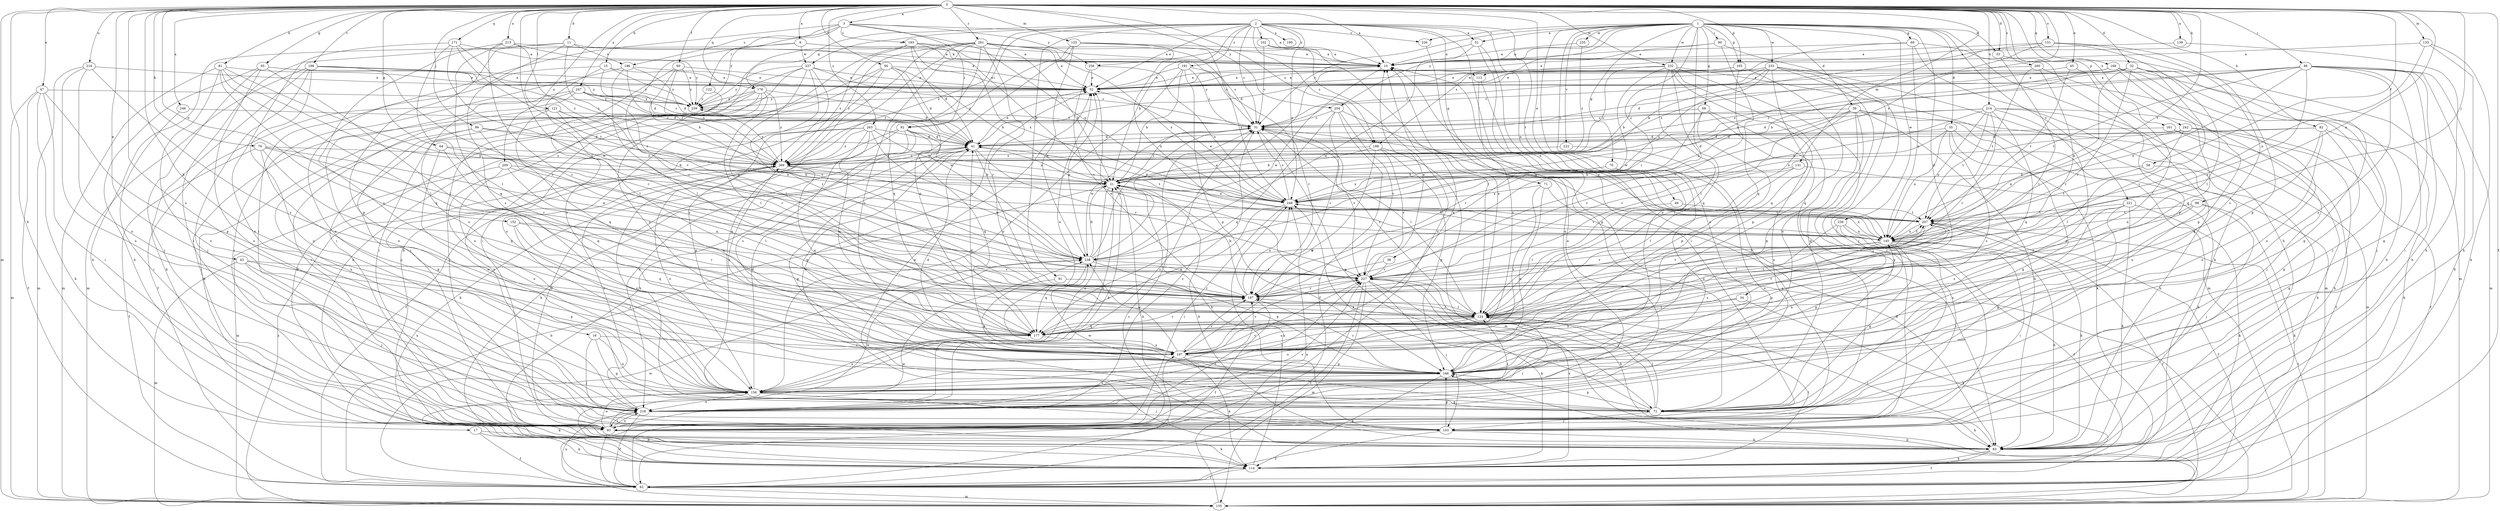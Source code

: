 strict digraph  {
0;
1;
2;
3;
6;
10;
11;
15;
16;
17;
21;
31;
32;
33;
34;
35;
38;
39;
41;
43;
45;
47;
49;
51;
52;
56;
58;
60;
62;
64;
65;
68;
69;
70;
71;
72;
76;
81;
82;
83;
86;
90;
91;
92;
93;
96;
98;
102;
103;
112;
114;
121;
122;
124;
125;
131;
133;
135;
139;
145;
151;
152;
156;
161;
165;
166;
169;
171;
176;
177;
187;
188;
190;
191;
193;
196;
197;
198;
207;
209;
213;
214;
216;
218;
221;
222;
226;
227;
232;
233;
235;
236;
237;
238;
242;
246;
247;
248;
254;
256;
259;
260;
261;
263;
269;
0 -> 3  [label=a];
0 -> 6  [label=a];
0 -> 10  [label=a];
0 -> 11  [label=b];
0 -> 15  [label=b];
0 -> 16  [label=b];
0 -> 17  [label=b];
0 -> 32  [label=d];
0 -> 33  [label=d];
0 -> 43  [label=e];
0 -> 45  [label=e];
0 -> 47  [label=e];
0 -> 49  [label=e];
0 -> 56  [label=f];
0 -> 58  [label=f];
0 -> 60  [label=f];
0 -> 62  [label=f];
0 -> 64  [label=g];
0 -> 65  [label=g];
0 -> 76  [label=h];
0 -> 81  [label=h];
0 -> 82  [label=h];
0 -> 86  [label=i];
0 -> 96  [label=j];
0 -> 98  [label=j];
0 -> 112  [label=k];
0 -> 121  [label=l];
0 -> 125  [label=m];
0 -> 131  [label=m];
0 -> 133  [label=m];
0 -> 135  [label=m];
0 -> 139  [label=n];
0 -> 145  [label=n];
0 -> 151  [label=o];
0 -> 152  [label=o];
0 -> 156  [label=o];
0 -> 161  [label=p];
0 -> 165  [label=p];
0 -> 169  [label=q];
0 -> 171  [label=q];
0 -> 176  [label=q];
0 -> 187  [label=r];
0 -> 188  [label=s];
0 -> 198  [label=t];
0 -> 207  [label=t];
0 -> 209  [label=u];
0 -> 213  [label=u];
0 -> 214  [label=u];
0 -> 216  [label=u];
0 -> 232  [label=w];
0 -> 242  [label=x];
0 -> 246  [label=x];
0 -> 247  [label=x];
0 -> 248  [label=x];
0 -> 254  [label=y];
0 -> 260  [label=z];
0 -> 261  [label=z];
0 -> 263  [label=z];
1 -> 31  [label=c];
1 -> 33  [label=d];
1 -> 34  [label=d];
1 -> 35  [label=d];
1 -> 38  [label=d];
1 -> 39  [label=d];
1 -> 51  [label=e];
1 -> 68  [label=g];
1 -> 69  [label=g];
1 -> 70  [label=g];
1 -> 83  [label=h];
1 -> 90  [label=i];
1 -> 156  [label=o];
1 -> 165  [label=p];
1 -> 187  [label=r];
1 -> 188  [label=s];
1 -> 218  [label=u];
1 -> 221  [label=v];
1 -> 222  [label=v];
1 -> 226  [label=v];
1 -> 232  [label=w];
1 -> 233  [label=w];
1 -> 235  [label=w];
1 -> 236  [label=w];
1 -> 254  [label=y];
2 -> 21  [label=b];
2 -> 31  [label=c];
2 -> 51  [label=e];
2 -> 52  [label=e];
2 -> 71  [label=g];
2 -> 72  [label=g];
2 -> 91  [label=i];
2 -> 92  [label=i];
2 -> 102  [label=j];
2 -> 145  [label=n];
2 -> 176  [label=q];
2 -> 188  [label=s];
2 -> 190  [label=s];
2 -> 191  [label=s];
2 -> 207  [label=t];
2 -> 226  [label=v];
2 -> 237  [label=w];
2 -> 248  [label=x];
2 -> 256  [label=y];
2 -> 269  [label=z];
3 -> 10  [label=a];
3 -> 92  [label=i];
3 -> 93  [label=i];
3 -> 122  [label=l];
3 -> 193  [label=s];
3 -> 196  [label=s];
3 -> 248  [label=x];
3 -> 256  [label=y];
3 -> 259  [label=y];
6 -> 10  [label=a];
6 -> 112  [label=k];
6 -> 114  [label=k];
6 -> 187  [label=r];
6 -> 237  [label=w];
10 -> 52  [label=e];
10 -> 238  [label=w];
11 -> 52  [label=e];
11 -> 93  [label=i];
11 -> 166  [label=p];
11 -> 196  [label=s];
11 -> 197  [label=s];
11 -> 227  [label=v];
15 -> 41  [label=d];
15 -> 52  [label=e];
15 -> 124  [label=l];
15 -> 156  [label=o];
15 -> 259  [label=y];
16 -> 72  [label=g];
16 -> 103  [label=j];
16 -> 156  [label=o];
16 -> 197  [label=s];
17 -> 62  [label=f];
17 -> 83  [label=h];
17 -> 114  [label=k];
21 -> 31  [label=c];
21 -> 83  [label=h];
21 -> 156  [label=o];
21 -> 248  [label=x];
31 -> 41  [label=d];
31 -> 72  [label=g];
31 -> 124  [label=l];
31 -> 227  [label=v];
31 -> 238  [label=w];
32 -> 21  [label=b];
32 -> 52  [label=e];
32 -> 72  [label=g];
32 -> 103  [label=j];
32 -> 145  [label=n];
32 -> 187  [label=r];
32 -> 227  [label=v];
32 -> 269  [label=z];
33 -> 124  [label=l];
33 -> 166  [label=p];
34 -> 114  [label=k];
34 -> 124  [label=l];
34 -> 197  [label=s];
35 -> 41  [label=d];
35 -> 72  [label=g];
35 -> 83  [label=h];
35 -> 145  [label=n];
35 -> 197  [label=s];
35 -> 227  [label=v];
38 -> 187  [label=r];
38 -> 227  [label=v];
39 -> 31  [label=c];
39 -> 72  [label=g];
39 -> 83  [label=h];
39 -> 114  [label=k];
39 -> 124  [label=l];
39 -> 135  [label=m];
39 -> 166  [label=p];
39 -> 187  [label=r];
39 -> 248  [label=x];
41 -> 52  [label=e];
41 -> 72  [label=g];
41 -> 83  [label=h];
41 -> 166  [label=p];
41 -> 187  [label=r];
41 -> 207  [label=t];
41 -> 227  [label=v];
41 -> 269  [label=z];
43 -> 103  [label=j];
43 -> 135  [label=m];
43 -> 166  [label=p];
43 -> 218  [label=u];
43 -> 227  [label=v];
45 -> 52  [label=e];
45 -> 124  [label=l];
45 -> 207  [label=t];
47 -> 62  [label=f];
47 -> 93  [label=i];
47 -> 114  [label=k];
47 -> 135  [label=m];
47 -> 166  [label=p];
47 -> 259  [label=y];
49 -> 124  [label=l];
49 -> 207  [label=t];
51 -> 10  [label=a];
51 -> 83  [label=h];
51 -> 93  [label=i];
51 -> 238  [label=w];
52 -> 259  [label=y];
56 -> 21  [label=b];
56 -> 41  [label=d];
56 -> 52  [label=e];
56 -> 83  [label=h];
56 -> 93  [label=i];
56 -> 156  [label=o];
56 -> 238  [label=w];
58 -> 21  [label=b];
58 -> 72  [label=g];
58 -> 207  [label=t];
60 -> 21  [label=b];
60 -> 52  [label=e];
60 -> 197  [label=s];
60 -> 259  [label=y];
60 -> 269  [label=z];
62 -> 21  [label=b];
62 -> 135  [label=m];
62 -> 197  [label=s];
62 -> 218  [label=u];
62 -> 238  [label=w];
64 -> 21  [label=b];
64 -> 156  [label=o];
64 -> 177  [label=q];
64 -> 269  [label=z];
65 -> 52  [label=e];
65 -> 83  [label=h];
65 -> 103  [label=j];
65 -> 124  [label=l];
65 -> 218  [label=u];
65 -> 259  [label=y];
68 -> 31  [label=c];
68 -> 93  [label=i];
68 -> 166  [label=p];
68 -> 187  [label=r];
68 -> 218  [label=u];
69 -> 10  [label=a];
69 -> 41  [label=d];
69 -> 114  [label=k];
69 -> 135  [label=m];
69 -> 145  [label=n];
70 -> 21  [label=b];
70 -> 156  [label=o];
70 -> 218  [label=u];
70 -> 248  [label=x];
71 -> 83  [label=h];
71 -> 166  [label=p];
71 -> 197  [label=s];
71 -> 248  [label=x];
72 -> 83  [label=h];
72 -> 103  [label=j];
72 -> 124  [label=l];
72 -> 166  [label=p];
72 -> 227  [label=v];
72 -> 238  [label=w];
72 -> 248  [label=x];
72 -> 269  [label=z];
76 -> 62  [label=f];
76 -> 166  [label=p];
76 -> 177  [label=q];
76 -> 227  [label=v];
76 -> 238  [label=w];
76 -> 269  [label=z];
81 -> 52  [label=e];
81 -> 124  [label=l];
81 -> 135  [label=m];
81 -> 145  [label=n];
81 -> 177  [label=q];
81 -> 218  [label=u];
81 -> 227  [label=v];
82 -> 41  [label=d];
82 -> 72  [label=g];
82 -> 114  [label=k];
82 -> 156  [label=o];
82 -> 177  [label=q];
82 -> 248  [label=x];
83 -> 21  [label=b];
83 -> 52  [label=e];
83 -> 62  [label=f];
83 -> 114  [label=k];
83 -> 124  [label=l];
86 -> 41  [label=d];
86 -> 52  [label=e];
86 -> 72  [label=g];
86 -> 83  [label=h];
86 -> 93  [label=i];
86 -> 114  [label=k];
86 -> 135  [label=m];
86 -> 145  [label=n];
86 -> 197  [label=s];
86 -> 207  [label=t];
86 -> 227  [label=v];
86 -> 269  [label=z];
90 -> 10  [label=a];
90 -> 52  [label=e];
90 -> 103  [label=j];
90 -> 177  [label=q];
91 -> 166  [label=p];
91 -> 187  [label=r];
92 -> 41  [label=d];
92 -> 62  [label=f];
92 -> 83  [label=h];
92 -> 114  [label=k];
92 -> 177  [label=q];
92 -> 218  [label=u];
92 -> 248  [label=x];
93 -> 31  [label=c];
93 -> 41  [label=d];
93 -> 62  [label=f];
93 -> 114  [label=k];
93 -> 156  [label=o];
93 -> 187  [label=r];
93 -> 218  [label=u];
93 -> 227  [label=v];
93 -> 238  [label=w];
96 -> 41  [label=d];
96 -> 72  [label=g];
96 -> 187  [label=r];
96 -> 218  [label=u];
96 -> 269  [label=z];
98 -> 103  [label=j];
98 -> 114  [label=k];
98 -> 145  [label=n];
98 -> 187  [label=r];
98 -> 207  [label=t];
102 -> 10  [label=a];
102 -> 31  [label=c];
102 -> 124  [label=l];
102 -> 218  [label=u];
103 -> 21  [label=b];
103 -> 52  [label=e];
103 -> 62  [label=f];
103 -> 83  [label=h];
103 -> 166  [label=p];
112 -> 145  [label=n];
112 -> 197  [label=s];
114 -> 62  [label=f];
114 -> 124  [label=l];
114 -> 227  [label=v];
114 -> 238  [label=w];
114 -> 248  [label=x];
121 -> 31  [label=c];
121 -> 93  [label=i];
121 -> 145  [label=n];
121 -> 177  [label=q];
121 -> 187  [label=r];
122 -> 156  [label=o];
122 -> 259  [label=y];
124 -> 10  [label=a];
124 -> 31  [label=c];
124 -> 93  [label=i];
124 -> 156  [label=o];
124 -> 177  [label=q];
124 -> 187  [label=r];
124 -> 197  [label=s];
124 -> 207  [label=t];
125 -> 10  [label=a];
125 -> 145  [label=n];
125 -> 177  [label=q];
125 -> 238  [label=w];
125 -> 248  [label=x];
125 -> 269  [label=z];
131 -> 21  [label=b];
131 -> 83  [label=h];
131 -> 124  [label=l];
131 -> 227  [label=v];
133 -> 10  [label=a];
133 -> 83  [label=h];
133 -> 114  [label=k];
133 -> 145  [label=n];
135 -> 10  [label=a];
135 -> 31  [label=c];
135 -> 166  [label=p];
135 -> 207  [label=t];
135 -> 248  [label=x];
135 -> 269  [label=z];
139 -> 10  [label=a];
139 -> 83  [label=h];
145 -> 21  [label=b];
145 -> 62  [label=f];
145 -> 72  [label=g];
145 -> 83  [label=h];
145 -> 93  [label=i];
145 -> 166  [label=p];
145 -> 187  [label=r];
145 -> 197  [label=s];
145 -> 207  [label=t];
145 -> 227  [label=v];
145 -> 238  [label=w];
145 -> 248  [label=x];
151 -> 10  [label=a];
151 -> 21  [label=b];
151 -> 124  [label=l];
151 -> 166  [label=p];
151 -> 197  [label=s];
151 -> 248  [label=x];
152 -> 145  [label=n];
152 -> 156  [label=o];
152 -> 177  [label=q];
152 -> 187  [label=r];
156 -> 21  [label=b];
156 -> 41  [label=d];
156 -> 72  [label=g];
156 -> 103  [label=j];
156 -> 114  [label=k];
156 -> 218  [label=u];
156 -> 227  [label=v];
161 -> 41  [label=d];
161 -> 62  [label=f];
161 -> 114  [label=k];
165 -> 52  [label=e];
165 -> 177  [label=q];
165 -> 227  [label=v];
165 -> 259  [label=y];
166 -> 41  [label=d];
166 -> 114  [label=k];
166 -> 145  [label=n];
166 -> 156  [label=o];
166 -> 187  [label=r];
169 -> 31  [label=c];
169 -> 52  [label=e];
169 -> 83  [label=h];
169 -> 103  [label=j];
169 -> 166  [label=p];
169 -> 177  [label=q];
169 -> 269  [label=z];
171 -> 10  [label=a];
171 -> 124  [label=l];
171 -> 207  [label=t];
171 -> 218  [label=u];
171 -> 238  [label=w];
171 -> 269  [label=z];
176 -> 41  [label=d];
176 -> 93  [label=i];
176 -> 103  [label=j];
176 -> 114  [label=k];
176 -> 124  [label=l];
176 -> 197  [label=s];
176 -> 259  [label=y];
176 -> 269  [label=z];
177 -> 156  [label=o];
177 -> 187  [label=r];
177 -> 197  [label=s];
177 -> 207  [label=t];
187 -> 21  [label=b];
187 -> 52  [label=e];
187 -> 62  [label=f];
187 -> 124  [label=l];
187 -> 207  [label=t];
187 -> 248  [label=x];
188 -> 21  [label=b];
188 -> 135  [label=m];
188 -> 166  [label=p];
188 -> 197  [label=s];
188 -> 227  [label=v];
188 -> 269  [label=z];
191 -> 21  [label=b];
191 -> 31  [label=c];
191 -> 52  [label=e];
191 -> 156  [label=o];
191 -> 166  [label=p];
191 -> 187  [label=r];
193 -> 10  [label=a];
193 -> 21  [label=b];
193 -> 31  [label=c];
193 -> 41  [label=d];
193 -> 93  [label=i];
193 -> 248  [label=x];
193 -> 269  [label=z];
196 -> 41  [label=d];
196 -> 52  [label=e];
196 -> 93  [label=i];
196 -> 124  [label=l];
196 -> 269  [label=z];
197 -> 10  [label=a];
197 -> 41  [label=d];
197 -> 52  [label=e];
197 -> 114  [label=k];
197 -> 166  [label=p];
197 -> 187  [label=r];
197 -> 227  [label=v];
197 -> 238  [label=w];
197 -> 269  [label=z];
198 -> 52  [label=e];
198 -> 103  [label=j];
198 -> 114  [label=k];
198 -> 135  [label=m];
198 -> 187  [label=r];
198 -> 218  [label=u];
198 -> 259  [label=y];
207 -> 31  [label=c];
207 -> 62  [label=f];
207 -> 83  [label=h];
207 -> 124  [label=l];
207 -> 145  [label=n];
209 -> 21  [label=b];
209 -> 124  [label=l];
209 -> 135  [label=m];
209 -> 156  [label=o];
209 -> 177  [label=q];
213 -> 10  [label=a];
213 -> 177  [label=q];
213 -> 187  [label=r];
213 -> 197  [label=s];
213 -> 259  [label=y];
213 -> 269  [label=z];
214 -> 31  [label=c];
214 -> 41  [label=d];
214 -> 103  [label=j];
214 -> 145  [label=n];
214 -> 166  [label=p];
214 -> 177  [label=q];
214 -> 187  [label=r];
214 -> 207  [label=t];
214 -> 218  [label=u];
214 -> 248  [label=x];
216 -> 52  [label=e];
216 -> 135  [label=m];
216 -> 156  [label=o];
216 -> 197  [label=s];
216 -> 218  [label=u];
218 -> 10  [label=a];
218 -> 21  [label=b];
218 -> 31  [label=c];
218 -> 62  [label=f];
218 -> 93  [label=i];
218 -> 124  [label=l];
218 -> 227  [label=v];
218 -> 269  [label=z];
221 -> 72  [label=g];
221 -> 83  [label=h];
221 -> 114  [label=k];
221 -> 156  [label=o];
221 -> 197  [label=s];
221 -> 207  [label=t];
222 -> 93  [label=i];
222 -> 269  [label=z];
226 -> 218  [label=u];
227 -> 10  [label=a];
227 -> 62  [label=f];
227 -> 83  [label=h];
227 -> 103  [label=j];
227 -> 114  [label=k];
227 -> 135  [label=m];
227 -> 187  [label=r];
232 -> 52  [label=e];
232 -> 103  [label=j];
232 -> 124  [label=l];
232 -> 135  [label=m];
232 -> 156  [label=o];
232 -> 166  [label=p];
232 -> 177  [label=q];
232 -> 238  [label=w];
232 -> 269  [label=z];
233 -> 21  [label=b];
233 -> 31  [label=c];
233 -> 52  [label=e];
233 -> 72  [label=g];
233 -> 93  [label=i];
233 -> 135  [label=m];
233 -> 177  [label=q];
233 -> 248  [label=x];
235 -> 10  [label=a];
235 -> 269  [label=z];
236 -> 62  [label=f];
236 -> 93  [label=i];
236 -> 145  [label=n];
236 -> 166  [label=p];
236 -> 197  [label=s];
237 -> 31  [label=c];
237 -> 52  [label=e];
237 -> 93  [label=i];
237 -> 114  [label=k];
237 -> 124  [label=l];
237 -> 187  [label=r];
237 -> 227  [label=v];
237 -> 259  [label=y];
238 -> 10  [label=a];
238 -> 21  [label=b];
238 -> 31  [label=c];
238 -> 52  [label=e];
238 -> 166  [label=p];
238 -> 177  [label=q];
238 -> 227  [label=v];
242 -> 41  [label=d];
242 -> 62  [label=f];
242 -> 83  [label=h];
242 -> 124  [label=l];
242 -> 145  [label=n];
246 -> 31  [label=c];
246 -> 93  [label=i];
247 -> 31  [label=c];
247 -> 41  [label=d];
247 -> 62  [label=f];
247 -> 156  [label=o];
247 -> 197  [label=s];
247 -> 238  [label=w];
247 -> 259  [label=y];
248 -> 31  [label=c];
248 -> 41  [label=d];
248 -> 52  [label=e];
248 -> 93  [label=i];
248 -> 177  [label=q];
248 -> 207  [label=t];
254 -> 31  [label=c];
254 -> 62  [label=f];
254 -> 145  [label=n];
254 -> 177  [label=q];
254 -> 187  [label=r];
254 -> 227  [label=v];
256 -> 52  [label=e];
256 -> 227  [label=v];
256 -> 248  [label=x];
259 -> 31  [label=c];
260 -> 52  [label=e];
260 -> 187  [label=r];
260 -> 207  [label=t];
260 -> 218  [label=u];
261 -> 10  [label=a];
261 -> 21  [label=b];
261 -> 31  [label=c];
261 -> 52  [label=e];
261 -> 72  [label=g];
261 -> 83  [label=h];
261 -> 93  [label=i];
261 -> 177  [label=q];
261 -> 187  [label=r];
261 -> 197  [label=s];
261 -> 248  [label=x];
261 -> 269  [label=z];
263 -> 21  [label=b];
263 -> 41  [label=d];
263 -> 166  [label=p];
263 -> 177  [label=q];
263 -> 197  [label=s];
263 -> 218  [label=u];
263 -> 238  [label=w];
263 -> 269  [label=z];
269 -> 21  [label=b];
269 -> 156  [label=o];
269 -> 177  [label=q];
269 -> 238  [label=w];
269 -> 259  [label=y];
}

